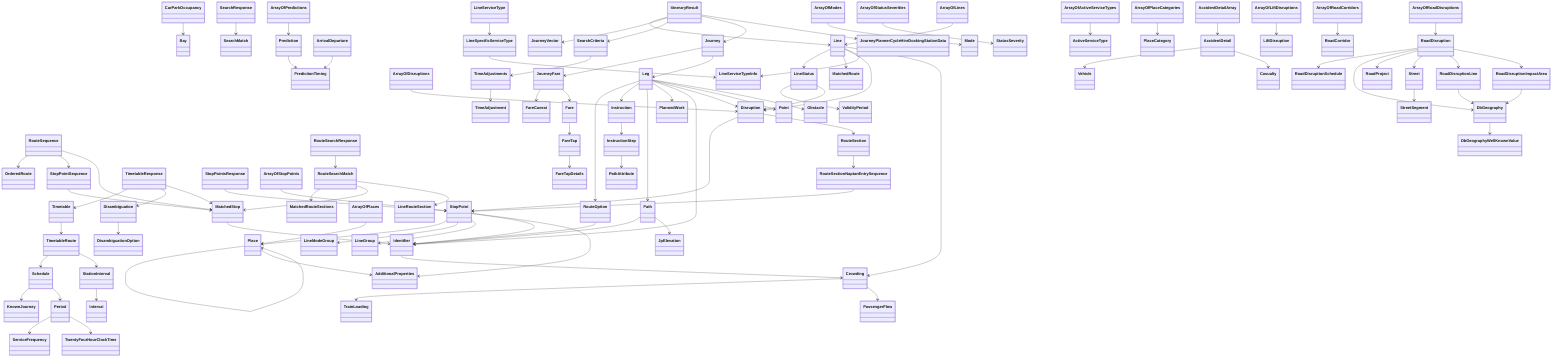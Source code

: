 classDiagram
    RouteSequence --> OrderedRoute
    RouteSequence --> StopPointSequence
    RouteSequence --> MatchedStop
    RouteSearchResponse --> RouteSearchMatch
    TimetableResponse --> Timetable
    TimetableResponse --> Disambiguation
    TimetableResponse --> MatchedStop
    CarParkOccupancy --> Bay
    SearchResponse --> SearchMatch
    LineServiceType --> LineSpecificServiceType
    ArrivalDeparture --> PredictionTiming
    StopPointsResponse --> StopPoint
    ItineraryResult --> Line
    ItineraryResult --> JourneyVector
    ItineraryResult --> SearchCriteria
    ItineraryResult --> Journey
    ItineraryResult --> JourneyPlannerCycleHireDockingStationData
    ArrayOfModes --> Mode
    ArrayOfStatusSeverities --> StatusSeverity
    ArrayOfLines --> Line
    ArrayOfStopPoints --> StopPoint
    ArrayOfDisruptions --> Disruption
    ArrayOfPredictions --> Prediction
    ArrayOfActiveServiceTypes --> ActiveServiceType
    ArrayOfPlaceCategories --> PlaceCategory
    ArrayOfPlaces --> Place
    AccidentDetailArray --> AccidentDetail
    ArrayOfLiftDisruptions --> LiftDisruption
    ArrayOfRoadCorridors --> RoadCorridor
    ArrayOfRoadDisruptions --> RoadDisruption
    StopPointSequence --> MatchedStop
    RouteSearchMatch --> MatchedRouteSections
    RouteSearchMatch --> MatchedStop
    RouteSearchMatch --> LineRouteSection
    Timetable --> TimetableRoute
    Disambiguation --> DisambiguationOption
    LineSpecificServiceType --> LineServiceTypeInfo
    SearchCriteria --> TimeAdjustments
    Journey --> JourneyFare
    Journey --> Leg
    Line --> LineStatus
    Line --> MatchedRoute
    Line --> Disruption
    Line --> LineServiceTypeInfo
    Line --> Crowding
    Prediction --> PredictionTiming
    AccidentDetail --> Vehicle
    AccidentDetail --> Casualty
    RoadDisruption --> RoadDisruptionSchedule
    RoadDisruption --> DbGeography
    RoadDisruption --> RoadProject
    RoadDisruption --> Street
    RoadDisruption --> RoadDisruptionLine
    RoadDisruption --> RoadDisruptionImpactArea
    MatchedStop --> Identifier
    TimetableRoute --> Schedule
    TimetableRoute --> StationInterval
    TimeAdjustments --> TimeAdjustment
    JourneyFare --> FareCaveat
    JourneyFare --> Fare
    Leg --> RouteOption
    Leg --> Instruction
    Leg --> Path
    Leg --> PlannedWork
    Leg --> Identifier
    Leg --> Disruption
    Leg --> Point
    Leg --> Obstacle
    LineStatus --> ValidityPeriod
    LineStatus --> Disruption
    Street --> StreetSegment
    RoadDisruptionLine --> DbGeography
    RoadDisruptionImpactArea --> DbGeography
    Schedule --> KnownJourney
    Schedule --> Period
    StationInterval --> Interval
    Fare --> FareTap
    RouteOption --> Identifier
    Instruction --> InstructionStep
    Path --> Identifier
    Path --> JpElevation
    Disruption --> StopPoint
    Disruption --> RouteSection
    DbGeography --> DbGeographyWellKnownValue
    Period --> ServiceFrequency
    Period --> TwentyFourHourClockTime
    FareTap --> FareTapDetails
    InstructionStep --> PathAttribute
    RouteSection --> RouteSectionNaptanEntrySequence
    RouteSectionNaptanEntrySequence --> StopPoint
    StopPoint --> Place
    StopPoint --> LineModeGroup
    StopPoint --> LineGroup
    StopPoint --> Identifier
    StopPoint --> AdditionalProperties
    Identifier --> Crowding
    Crowding --> TrainLoading
    Crowding --> PassengerFlow
    Place --> Place
    Place --> AdditionalProperties